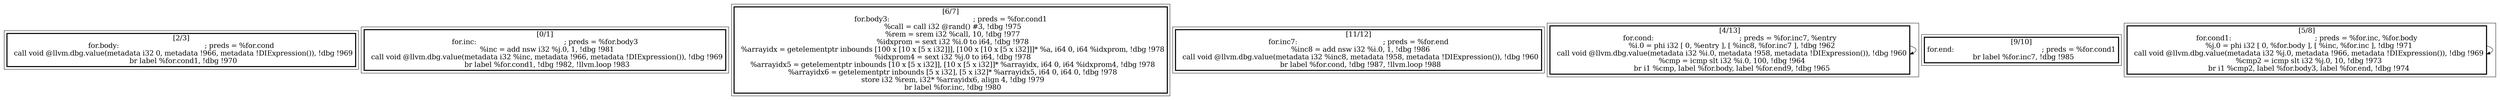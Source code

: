 
digraph G {





subgraph cluster6 {


node152 [penwidth=3.0,fontsize=20,shape=rectangle,label="[2/3]
for.body:                                         ; preds = %for.cond
  call void @llvm.dbg.value(metadata i32 0, metadata !966, metadata !DIExpression()), !dbg !969
  br label %for.cond1, !dbg !970
" ]



}

subgraph cluster0 {


node146 [penwidth=3.0,fontsize=20,shape=rectangle,label="[0/1]
for.inc:                                          ; preds = %for.body3
  %inc = add nsw i32 %j.0, 1, !dbg !981
  call void @llvm.dbg.value(metadata i32 %inc, metadata !966, metadata !DIExpression()), !dbg !969
  br label %for.cond1, !dbg !982, !llvm.loop !983
" ]



}

subgraph cluster5 {


node151 [penwidth=3.0,fontsize=20,shape=rectangle,label="[6/7]
for.body3:                                        ; preds = %for.cond1
  %call = call i32 @rand() #3, !dbg !975
  %rem = srem i32 %call, 10, !dbg !977
  %idxprom = sext i32 %i.0 to i64, !dbg !978
  %arrayidx = getelementptr inbounds [100 x [10 x [5 x i32]]], [100 x [10 x [5 x i32]]]* %a, i64 0, i64 %idxprom, !dbg !978
  %idxprom4 = sext i32 %j.0 to i64, !dbg !978
  %arrayidx5 = getelementptr inbounds [10 x [5 x i32]], [10 x [5 x i32]]* %arrayidx, i64 0, i64 %idxprom4, !dbg !978
  %arrayidx6 = getelementptr inbounds [5 x i32], [5 x i32]* %arrayidx5, i64 0, i64 0, !dbg !978
  store i32 %rem, i32* %arrayidx6, align 4, !dbg !979
  br label %for.inc, !dbg !980
" ]



}

subgraph cluster1 {


node147 [penwidth=3.0,fontsize=20,shape=rectangle,label="[11/12]
for.inc7:                                         ; preds = %for.end
  %inc8 = add nsw i32 %i.0, 1, !dbg !986
  call void @llvm.dbg.value(metadata i32 %inc8, metadata !958, metadata !DIExpression()), !dbg !960
  br label %for.cond, !dbg !987, !llvm.loop !988
" ]



}

subgraph cluster2 {


node148 [penwidth=3.0,fontsize=20,shape=rectangle,label="[4/13]
for.cond:                                         ; preds = %for.inc7, %entry
  %i.0 = phi i32 [ 0, %entry ], [ %inc8, %for.inc7 ], !dbg !962
  call void @llvm.dbg.value(metadata i32 %i.0, metadata !958, metadata !DIExpression()), !dbg !960
  %cmp = icmp slt i32 %i.0, 100, !dbg !964
  br i1 %cmp, label %for.body, label %for.end9, !dbg !965
" ]

node148->node148 [ ]


}

subgraph cluster3 {


node149 [penwidth=3.0,fontsize=20,shape=rectangle,label="[9/10]
for.end:                                          ; preds = %for.cond1
  br label %for.inc7, !dbg !985
" ]



}

subgraph cluster4 {


node150 [penwidth=3.0,fontsize=20,shape=rectangle,label="[5/8]
for.cond1:                                        ; preds = %for.inc, %for.body
  %j.0 = phi i32 [ 0, %for.body ], [ %inc, %for.inc ], !dbg !971
  call void @llvm.dbg.value(metadata i32 %j.0, metadata !966, metadata !DIExpression()), !dbg !969
  %cmp2 = icmp slt i32 %j.0, 10, !dbg !973
  br i1 %cmp2, label %for.body3, label %for.end, !dbg !974
" ]

node150->node150 [ ]


}

}
